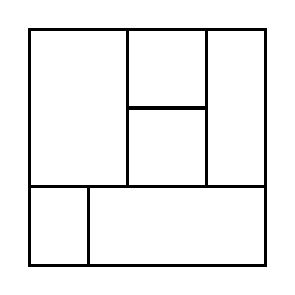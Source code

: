 \begin{tikzpicture}[very thick, scale=.5]
    \draw (0,2) rectangle (5/2,6);
    \draw (5/2,4) rectangle (9/2,6);
    \draw (5/2,2) rectangle (9/2,4);
    \draw (9/2,2) rectangle (6,6);
    \draw (0,0) rectangle (3/2,2);
    \draw (3/2,0) rectangle (6,2);
\end{tikzpicture}
